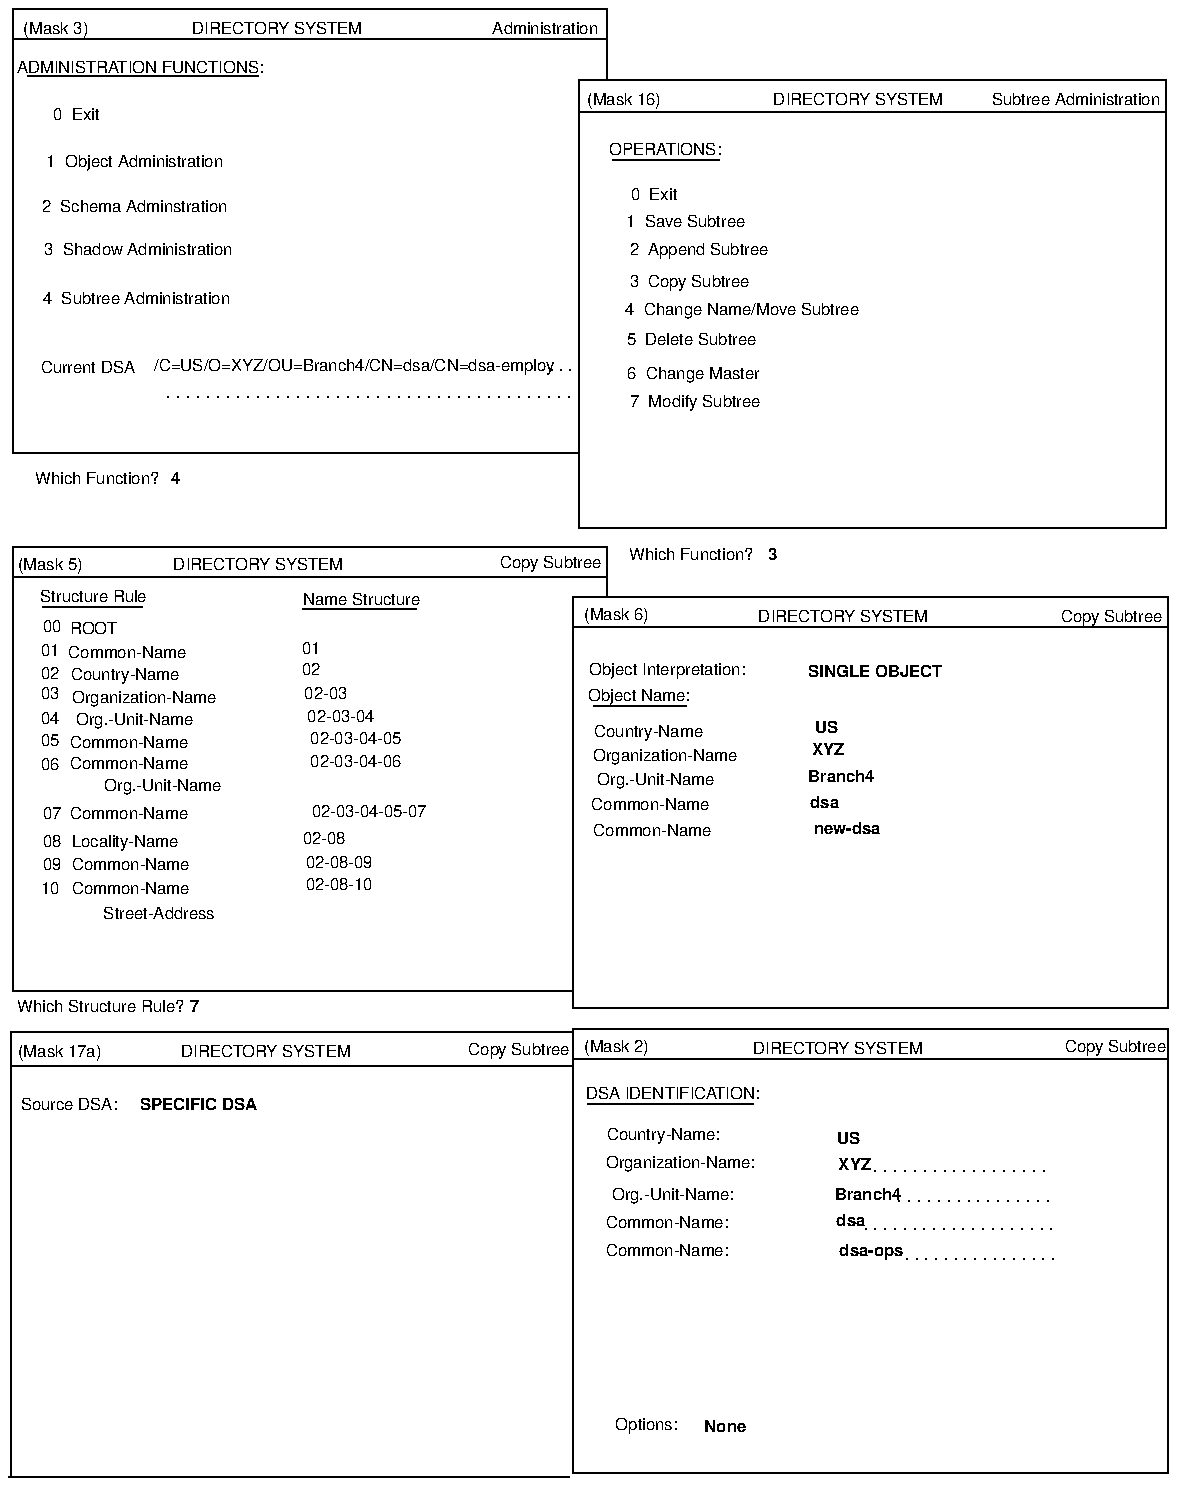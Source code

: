 ...\" @OSF_COPYRIGHT@
...\" COPYRIGHT NOTICE
...\" Copyright (c) 1990, 1991, 1992, 1993, 1994 Open Software Foundation, Inc.
...\" ALL RIGHTS RESERVED (DCE).  See the file named COPYRIGHT.DCE for
...\" the full copyright text.
...\" 
...\" HISTORY
...\" $Log: fig23.copysubtreeop.pic,v $
...\" Revision 1.1.2.1  1994/08/04  21:03:22  hal
...\" 	Create DCE GDS Admin Gd & Ref from GDS parts of Adm Gd & Cmd Ref; fix log
...\" 	[1994/08/04  20:39:21  hal]
...\"
...\" 	Create DCE GDS Admin Gd & Ref from GDS parts of Adm Gd & Cmd Ref; fix log leaders if needed
...\"
...\" 	Creating GDS Admin Gd & Ref from Admin book.extended, Cmd Ref
...\"
...\" Revision 1.1.4.3  1994/06/13  18:00:46  devobj
...\" 	cr10872 - fix copyright
...\" 	[1994/06/13  17:59:43  devobj]
...\" 
...\" Revision 1.1.4.2  1993/08/12  17:23:45  buckler
...\" 	{edit, R1.0.2}
...\" 	Prentice-Hall editorial changes.
...\" 	[1993/08/12  17:09:45  buckler]
...\" 
...\" Revision 1.1.2.6  1993/02/26  19:18:05  rnollman
...\" 	last fix for final draft
...\" 	[1993/02/26  19:16:14  rnollman]
...\" 
...\" Revision 1.1.2.5  1993/02/23  03:32:35  rnollman
...\" 	final fixed for final draft
...\" 	[1993/02/23  03:32:10  rnollman]
...\" 
...\" Revision 1.1.2.4  1993/02/23  03:10:49  rnollman
...\" 	final changes for final draftx
...\" 	[1993/02/23  03:10:25  rnollman]
...\" 
...\" Revision 1.1.2.3  1993/02/20  17:29:13  rnollman
...\" 	fixed for final draft
...\" 	[1993/02/20  17:28:47  rnollman]
...\" 
...\" Revision 1.1.2.2  1993/02/15  23:44:49  rnollman
...\" 	new figure
...\" 	[1993/02/15  23:44:19  rnollman]
...\" 
...\" $EndLog$
.PS
scale = 106.667
"\f(HB\s6SINGLE OBJECT\s0\fP"  at 462, 430
"\fH\s6Org.-Unit-Name\s0\fP"  at 67, 404
"\fH\s6Common-Name\s0\fP"  at 63, 440
"\fH\s6Country-Name\s0\fP"  at 62, 428
"\fH\s6Organization-Name\s0\fP"  at 72, 416
"\fH\s600\s0\fP"  at 23, 454
line   from 18, 464 \
	to 71, 464 
"\fH\s6Structure Rule\s0\fP"  at 45, 470
line   from 157, 463 \
	to 217, 463 
"\fH\s6Name Structure\s0\fP"  at 188, 468
"\f(HB\s63\s0\fP"  at 407, 492
"\fH\s6Copy Subtree\s0\fP"  at 588, 459
"\fH\s6Copy Subtree\s0\fP"  at 590, 230
"\fH\s6Copy Subtree\s0\fP"  at 272, 228
"\fH\s6Copy Subtree\s0\fP"  at 289, 488
"\f(HB\s6SPECIFIC DSA\s0\fP"  at 101, 199
"\fH\s6Source DSA:\s0\fP"  at 32, 199
"\fH\s6Subtree Administration\s0\fP"  at 569, 735
"\fH\s6DIRECTORY SYSTEM\s0\fP"  at 445, 459
"\fH\s6DIRECTORY SYSTEM\s0\fP"  at 133, 487
"\fH\s6DIRECTORY SYSTEM\s0\fP"  at 137, 227
line   from 0, 0 \
	to 299, 0 
line   from 1, 237 \
	to 1, 0 
line   from 2, 237 \
	to 301, 237 
"\f(HB\s64\s0\fP"  at 89, 533
"\fH\s6(Mask 16)\s0\fP"  at 328, 735
"\fH\s67  Modify Subtree\s0\fP"  at 366, 574
"\fH\s66  Change Master\s0\fP"  at 365, 589
"\fH\s65  Delete Subtree\s0\fP"  at 364, 607
"\fH\s64  Change Name/Move Subtree\s0\fP"  at 391, 623
"\fH\s63  Copy Subtree\s0\fP"  at 363, 638
"\fH\s61  Save Subtree\s0\fP"  at 361, 670
"\fH\s62  Append Subtree\s0\fP"  at 368, 655
line   from 304, 728 \
	to 617, 728 
line  dotted from 479, 116 \
	to 557, 116 
line  dotted from 457, 132 \
	to 556, 132 
line  dotted from 475, 147 \
	to 554, 147 
line  dotted from 462, 163 \
	to 552, 163 
"\f(HB\s6dsa-ops\s0\fP"  at 460, 121
"\f(HB\s6dsa\s0\fP"  at 449, 137
"\f(HB\s6Branch4\s0\fP"  at 458, 151
"\f(HB\s6XYZ\s0\fP"  at 451, 167
"\f(HB\s6US\s0\fP"  at 448, 181
"\f(HB\s6None\s0\fP"  at 382, 27
"\fH\s6Options:\s0\fP"  at 340, 28
"\fH\s6Common-Name:\s0\fP"  at 351, 121
"\fH\s6Common-Name:\s0\fP"  at 351, 136
"\fH\s6Org.-Unit-Name:\s0\fP"  at 354, 151
"\fH\s6Organization-Name:\s0\fP"  at 358, 168
"\fH\s6Country-Name:\s0\fP"  at 349, 183
line   from 309, 199 \
	to 397, 199 
"\fH\s6DSA IDENTIFICATION:\s0\fP"  at 354, 205
line   from 301, 239 \
	to 301, 2 
"\fH\s6(Mask 2)\s0\fP"  at 324, 230
line   from 302, 239 \
	to 618, 239 
line   from 302, 239 \
	to 618, 239 
"\fH\s6DIRECTORY SYSTEM\s0\fP"  at 442, 229
line   from 301, 223 \
	to 618, 223 
line   from 301, 2 \
	to 618, 2 
line   from 301, 2 \
	to 618, 2 
line   from 618, 239 \
	to 618, 2 
line   from 301, 239 \
	to 301, 2 
line   from 301, 223 \
	to 618, 223 
"\fH\s6DIRECTORY SYSTEM\s0\fP"  at 442, 229
"\fH\s6DIRECTORY SYSTEM\s0\fP"  at 442, 229
line   from 302, 239 \
	to 618, 239 
line   from 301, 239 \
	to 301, 2 
line   from 618, 239 \
	to 618, 2 
line   from 301, 2 \
	to 618, 2 
line   from 301, 2 \
	to 618, 2 
"\fH\s6DIRECTORY SYSTEM\s0\fP"  at 442, 229
line   from 302, 239 \
	to 560, 239 
line   from 301, 223 \
	to 560, 223 
line   from 618, 219 \
	to 618, 2 
line   from 301, 223 \
	to 618, 223 
line  dotted from 85, 576 \
	to 304, 576 
line  dotted from 285, 590 \
	to 304, 590 
"\fH\s6/C=US/O=XYZ/OU=Branch4/CN=dsa/CN=dsa-employ\s0\fP"  at 184, 593
"\fH\s64  Subtree Administration\s0\fP"  at 68, 629
"\fH\s63  Shadow Administration\s0\fP"  at 69, 655
"\fH\s62  Schema Adminstration\s0\fP"  at 67, 678
"\fH\s61  Object Administration\s0\fP"  at 67, 702
"\fH\s60  Exit\s0\fP"  at 36, 727
"\fH\s6Current DSA\s0\fP"  at 42, 592
"\fH\s6(Mask 6)\s0\fP"  at 324, 460
line   from 312, 411 \
	to 361, 411 
"\fH\s6Object Interpretation:\s0\fP"  at 351, 431
"\f(HB\s67\s0\fP"  at 99, 251
"\fH\s6Which Structure Rule?\s0\fP"  at 49, 251
"\fH\s606\s0\fP"  at 22, 380
"\fH\s605\s0\fP"  at 22, 393
"\fH\s604\s0\fP"  at 22, 405
"\fH\s603\s0\fP"  at 22, 418
"\fH\s602\s0\fP"  at 22, 429
"\fH\s601\s0\fP"  at 22, 441
line   from 319, 496 \
	to 319, 474 
"\fH\s6Object Name:\s0\fP"  at 336, 417
"\fH\s6Object Name:\s0\fP"  at 336, 417
line   from 319, 496 \
	to 319, 469 
line   from 2, 259 \
	to 301, 259 
line   from 2, 496 \
	to 2, 259 
line   from 2, 259 \
	to 263, 259 
line   from 302, 469 \
	to 618, 469 
line   from 618, 469 \
	to 618, 447 
line   from 301, 453 \
	to 618, 453 
line   from 301, 453 \
	to 618, 453 
line   from 302, 469 \
	to 618, 469 
"\fH\s6(Mask 3)\s0\fP"  at 25, 773
"\fH\s6ADMINISTRATION FUNCTIONS:\s0\fP"  at 70, 752
line   from 10, 747 \
	to 133, 747 
"\fH\s6Administration\s0\fP"  at 286, 773
line   from 3, 783 \
	to 319, 783 
"\fH\s6DIRECTORY SYSTEM\s0\fP"  at 143, 773
line   from 2, 767 \
	to 319, 767 
line   from 2, 783 \
	to 2, 546 
"\fH\s6\s0\fP"  at 277, 604
"\fH\s6Which Function?\s0\fP"  at 47, 533
line   from 3, 496 \
	to 319, 496 
line   from 2, 480 \
	to 319, 480 
line   from 2, 480 \
	to 319, 480 
line   from 3, 496 \
	to 319, 496 
box  wid 313 ht 239 at 460.5, 625.5
"\fH\s6DIRECTORY SYSTEM\s0\fP"  at 453, 735
line   from 319, 783 \
	to 319, 745 
line   from 2, 546 \
	to 304, 546 
"\fH\s6OPERATIONS:\s0\fP"  at 350, 708
line   from 322, 702 \
	to 379, 702 
"\fH\s60  Exit\s0\fP"  at 344, 684
"\fH\s6Which Function?\s0\fP"  at 364, 492
"\fH\s6(Mask 5)\s0\fP"  at 22, 487
line   from 2, 496 \
	to 2, 259 
line   from 302, 250 \
	to 618, 250 
line   from 301, 469 \
	to 301, 250 
line   from 618, 469 \
	to 618, 250 
line   from 2, 219 \
	to 301, 219 
"\fH\s6(Mask 17a)\s0\fP"  at 27, 227
"\fH\s6Common-Name\s0\fP"  at 64, 381
"\fH\s610\s0\fP"  at 22, 314
"\fH\s609\s0\fP"  at 23, 327
"\fH\s608\s0\fP"  at 23, 339
"\fH\s607\s0\fP"  at 23, 354
"\fH\s6Org.-Unit-Name\s0\fP"  at 82, 369
"\fH\s6Common-Name\s0\fP"  at 64, 354
"\fH\s6Locality-Name\s0\fP"  at 62, 339
"\fH\s6Common-Name\s0\fP"  at 65, 327
"\fH\s6Common-Name\s0\fP"  at 65, 314
"\fH\s6Street-Address\s0\fP"  at 80, 301
"\fH\s601\s0\fP"  at 161, 442
line   from 301, 239 \
	to 301, 2 
"\fH\s602\s0\fP"  at 161, 431
"\fH\s602-03\s0\fP"  at 169, 418
"\fH\s602-03-04\s0\fP"  at 177, 406
"\fH\s602-03-04-05\s0\fP"  at 185, 394
"\fH\s602-03-04-06\s0\fP"  at 185, 382
"\fH\s602-03-04-05-07\s0\fP"  at 192, 355
"\fH\s602-08\s0\fP"  at 168, 341
"\fH\s602-08-09\s0\fP"  at 176, 328
"\fH\s602-08-10\s0\fP"  at 176, 316
"\fH\s6Common-Name\s0\fP"  at 342, 359
"\fH\s6Common-Name\s0\fP"  at 343, 345
"\fH\s6Org.-Unit-Name\s0\fP"  at 345, 372
"\fH\s6Organization-Name\s0\fP"  at 350, 385
"\fH\s6Country-Name\s0\fP"  at 341, 398
"\f(HB\s6US\s0\fP"  at 436, 400
"\f(HB\s6XYZ\s0\fP"  at 437, 388
"\f(HB\s6Branch4\s0\fP"  at 444, 374
"\f(HB\s6dsa\s0\fP"  at 435, 360
"\f(HB\s6new-dsa\s0\fP"  at 447, 346
"\fH\s6ROOT\s0\fP"  at 45, 453
"\fH\s6Common-Name\s0\fP"  at 64, 392
.PE
